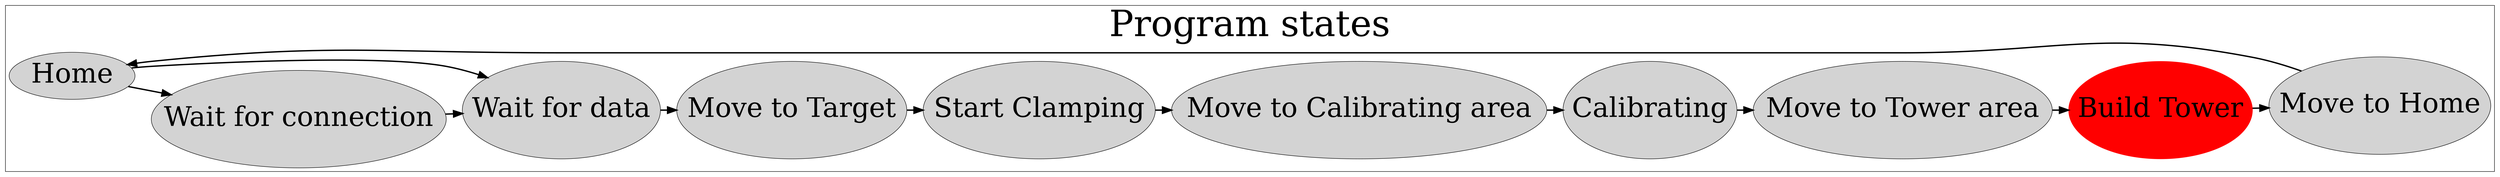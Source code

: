 digraph G {
    rankdir=LR;
    edge[arrowsize=2;penwidth="3"]
    subgraph cluster1 {
        graph[height = 20; width = 20;]
        label="Program states";
        scale=2.0;
        fontsize= "80"
        rank=same;
        
        node[style = filled;fontsize = "60";height = 3;width = 1.5;]
        program_state_1 [label = "Home";height = 1.3;width = 1.5;];
        program_state_2 [label = "Wait for connection";]
        program_state_3 [label = "Wait for data";]
        program_state_4 [label = "Start Clamping";]
        action_state_1 [label = "Move to Target";]
        program_state_5 [label = "Calibrating";]
        program_state_6 [label = "Build Tower";color=red]
        action_state_2 [label = "Move to Calibrating area";];
        action_state_3 [label = "Move to Tower area";];
        action_state_4 [label = "Move to Home";];
        
    

        program_state_1 -> program_state_2 -> program_state_3 -> action_state_1-> program_state_4 ;
        program_state_4-> action_state_2 -> program_state_5->action_state_3-> program_state_6-> action_state_4;

    }

    action_state_4-> program_state_1 ;
    program_state_1 -> program_state_3;

}
